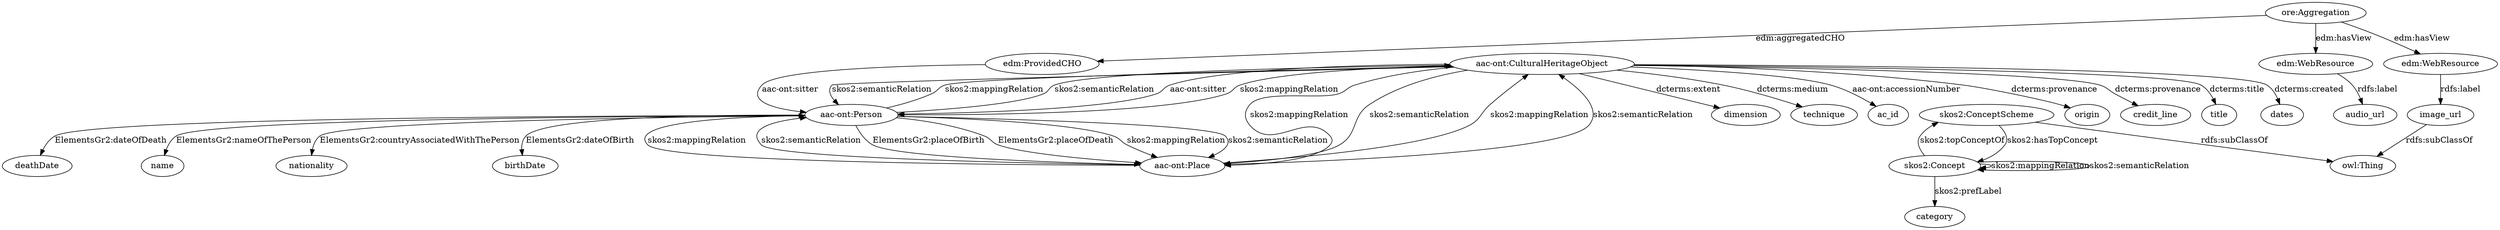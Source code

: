 digraph {
  dimension [type=attribute_name,label=dimension]
  "aac-ont:CulturalHeritageObject1" [type=class_uri,label="aac-ont:CulturalHeritageObject"]
  deathDate [type=attribute_name,label=deathDate]
  "aac-ont:Person1" [type=class_uri,label="aac-ont:Person"]
  technique [type=attribute_name,label=technique]
  ac_id [type=attribute_name,label=ac_id]
  name [type=attribute_name,label=name]
  origin [type=attribute_name,label=origin]
  nationality [type=attribute_name,label=nationality]
  credit_line [type=attribute_name,label=credit_line]
  title [type=attribute_name,label=title]
  audio_url [type=attribute_name,label=audio_url]
  "edm:WebResource2" [type=class_uri,label="edm:WebResource"]
  dates [type=attribute_name,label=dates]
  image_url [type=attribute_name,label=image_url]
  "edm:WebResource1" [type=class_uri,label="edm:WebResource"]
  category [type=attribute_name,label=category]
  "skos2:Concept1" [type=class_uri,label="skos2:Concept"]
  birthDate [type=attribute_name,label=birthDate]
  "aac-ont:Place" [type=class_uri,label="aac-ont:Place"]
  "edm:ProvidedCHO" [type=class_uri,label="edm:ProvidedCHO"]
  "ore:Aggregation" [type=class_uri,label="ore:Aggregation"]
  "skos2:ConceptScheme" [type=class_uri,label="skos2:ConceptScheme"]
  "owl:Thing" [type=special,label="owl:Thing"]
  "aac-ont:CulturalHeritageObject1" -> dimension [label="dcterms:extent",type=st_property_uri]
  "aac-ont:Person1" -> deathDate [label="ElementsGr2:dateOfDeath",type=st_property_uri]
  "aac-ont:CulturalHeritageObject1" -> technique [label="dcterms:medium",type=st_property_uri]
  "aac-ont:CulturalHeritageObject1" -> ac_id [label="aac-ont:accessionNumber",type=st_property_uri]
  "aac-ont:Person1" -> name [label="ElementsGr2:nameOfThePerson",type=st_property_uri]
  "aac-ont:CulturalHeritageObject1" -> origin [label="dcterms:provenance",type=st_property_uri]
  "aac-ont:Person1" -> nationality [label="ElementsGr2:countryAssociatedWithThePerson",type=st_property_uri]
  "aac-ont:CulturalHeritageObject1" -> credit_line [label="dcterms:provenance",type=st_property_uri]
  "aac-ont:CulturalHeritageObject1" -> title [label="dcterms:title",type=st_property_uri]
  "edm:WebResource2" -> audio_url [label="rdfs:label",type=st_property_uri]
  "aac-ont:CulturalHeritageObject1" -> dates [label="dcterms:created",type=st_property_uri]
  "edm:WebResource1" -> image_url [label="rdfs:label",type=st_property_uri]
  "skos2:Concept1" -> category [label="skos2:prefLabel",type=st_property_uri]
  "aac-ont:Person1" -> birthDate [label="ElementsGr2:dateOfBirth",type=st_property_uri]
  "aac-ont:CulturalHeritageObject1" -> "aac-ont:Person1" [label="aac-ont:sitter",type=direct_property_uri]
  "aac-ont:Person1" -> "aac-ont:Place" [label="ElementsGr2:placeOfBirth",type=direct_property_uri]
  "aac-ont:Person1" -> "aac-ont:Place" [label="ElementsGr2:placeOfDeath",type=direct_property_uri]
  "edm:ProvidedCHO" -> "aac-ont:Person1" [label="aac-ont:sitter",type=direct_property_uri]
  "ore:Aggregation" -> "edm:WebResource2" [label="edm:hasView",type=direct_property_uri]
  "ore:Aggregation" -> "edm:WebResource1" [label="edm:hasView",type=direct_property_uri]
  "skos2:Concept1" -> "skos2:Concept1" [label="skos2:mappingRelation",type=direct_property_uri]
  "skos2:Concept1" -> "skos2:Concept1" [label="skos2:semanticRelation",type=direct_property_uri]
  "skos2:Concept1" -> "skos2:ConceptScheme" [label="skos2:topConceptOf",type=direct_property_uri]
  "skos2:ConceptScheme" -> "skos2:Concept1" [label="skos2:hasTopConcept",type=direct_property_uri]
  "ore:Aggregation" -> "edm:ProvidedCHO" [label="edm:aggregatedCHO",type=direct_property_uri]
  "aac-ont:CulturalHeritageObject1" -> "aac-ont:Person1" [label="skos2:mappingRelation",type=inherited]
  "aac-ont:CulturalHeritageObject1" -> "aac-ont:Person1" [label="skos2:semanticRelation",type=inherited]
  "aac-ont:CulturalHeritageObject1" -> "aac-ont:Place" [label="skos2:mappingRelation",type=inherited]
  "aac-ont:CulturalHeritageObject1" -> "aac-ont:Place" [label="skos2:semanticRelation",type=inherited]
  "aac-ont:Person1" -> "aac-ont:CulturalHeritageObject1" [label="skos2:mappingRelation",type=inherited]
  "aac-ont:Person1" -> "aac-ont:CulturalHeritageObject1" [label="skos2:semanticRelation",type=inherited]
  "aac-ont:Person1" -> "aac-ont:Place" [label="skos2:mappingRelation",type=inherited]
  "aac-ont:Person1" -> "aac-ont:Place" [label="skos2:semanticRelation",type=inherited]
  "aac-ont:Place" -> "aac-ont:CulturalHeritageObject1" [label="skos2:mappingRelation",type=inherited]
  "aac-ont:Place" -> "aac-ont:CulturalHeritageObject1" [label="skos2:semanticRelation",type=inherited]
  "aac-ont:Place" -> "aac-ont:Person1" [label="skos2:mappingRelation",type=inherited]
  "aac-ont:Place" -> "aac-ont:Person1" [label="skos2:semanticRelation",type=inherited]
  image_url -> "owl:Thing" [label="rdfs:subClassOf",type=inherited]
  "skos2:ConceptScheme" -> "owl:Thing" [label="rdfs:subClassOf",type=inherited]
}
